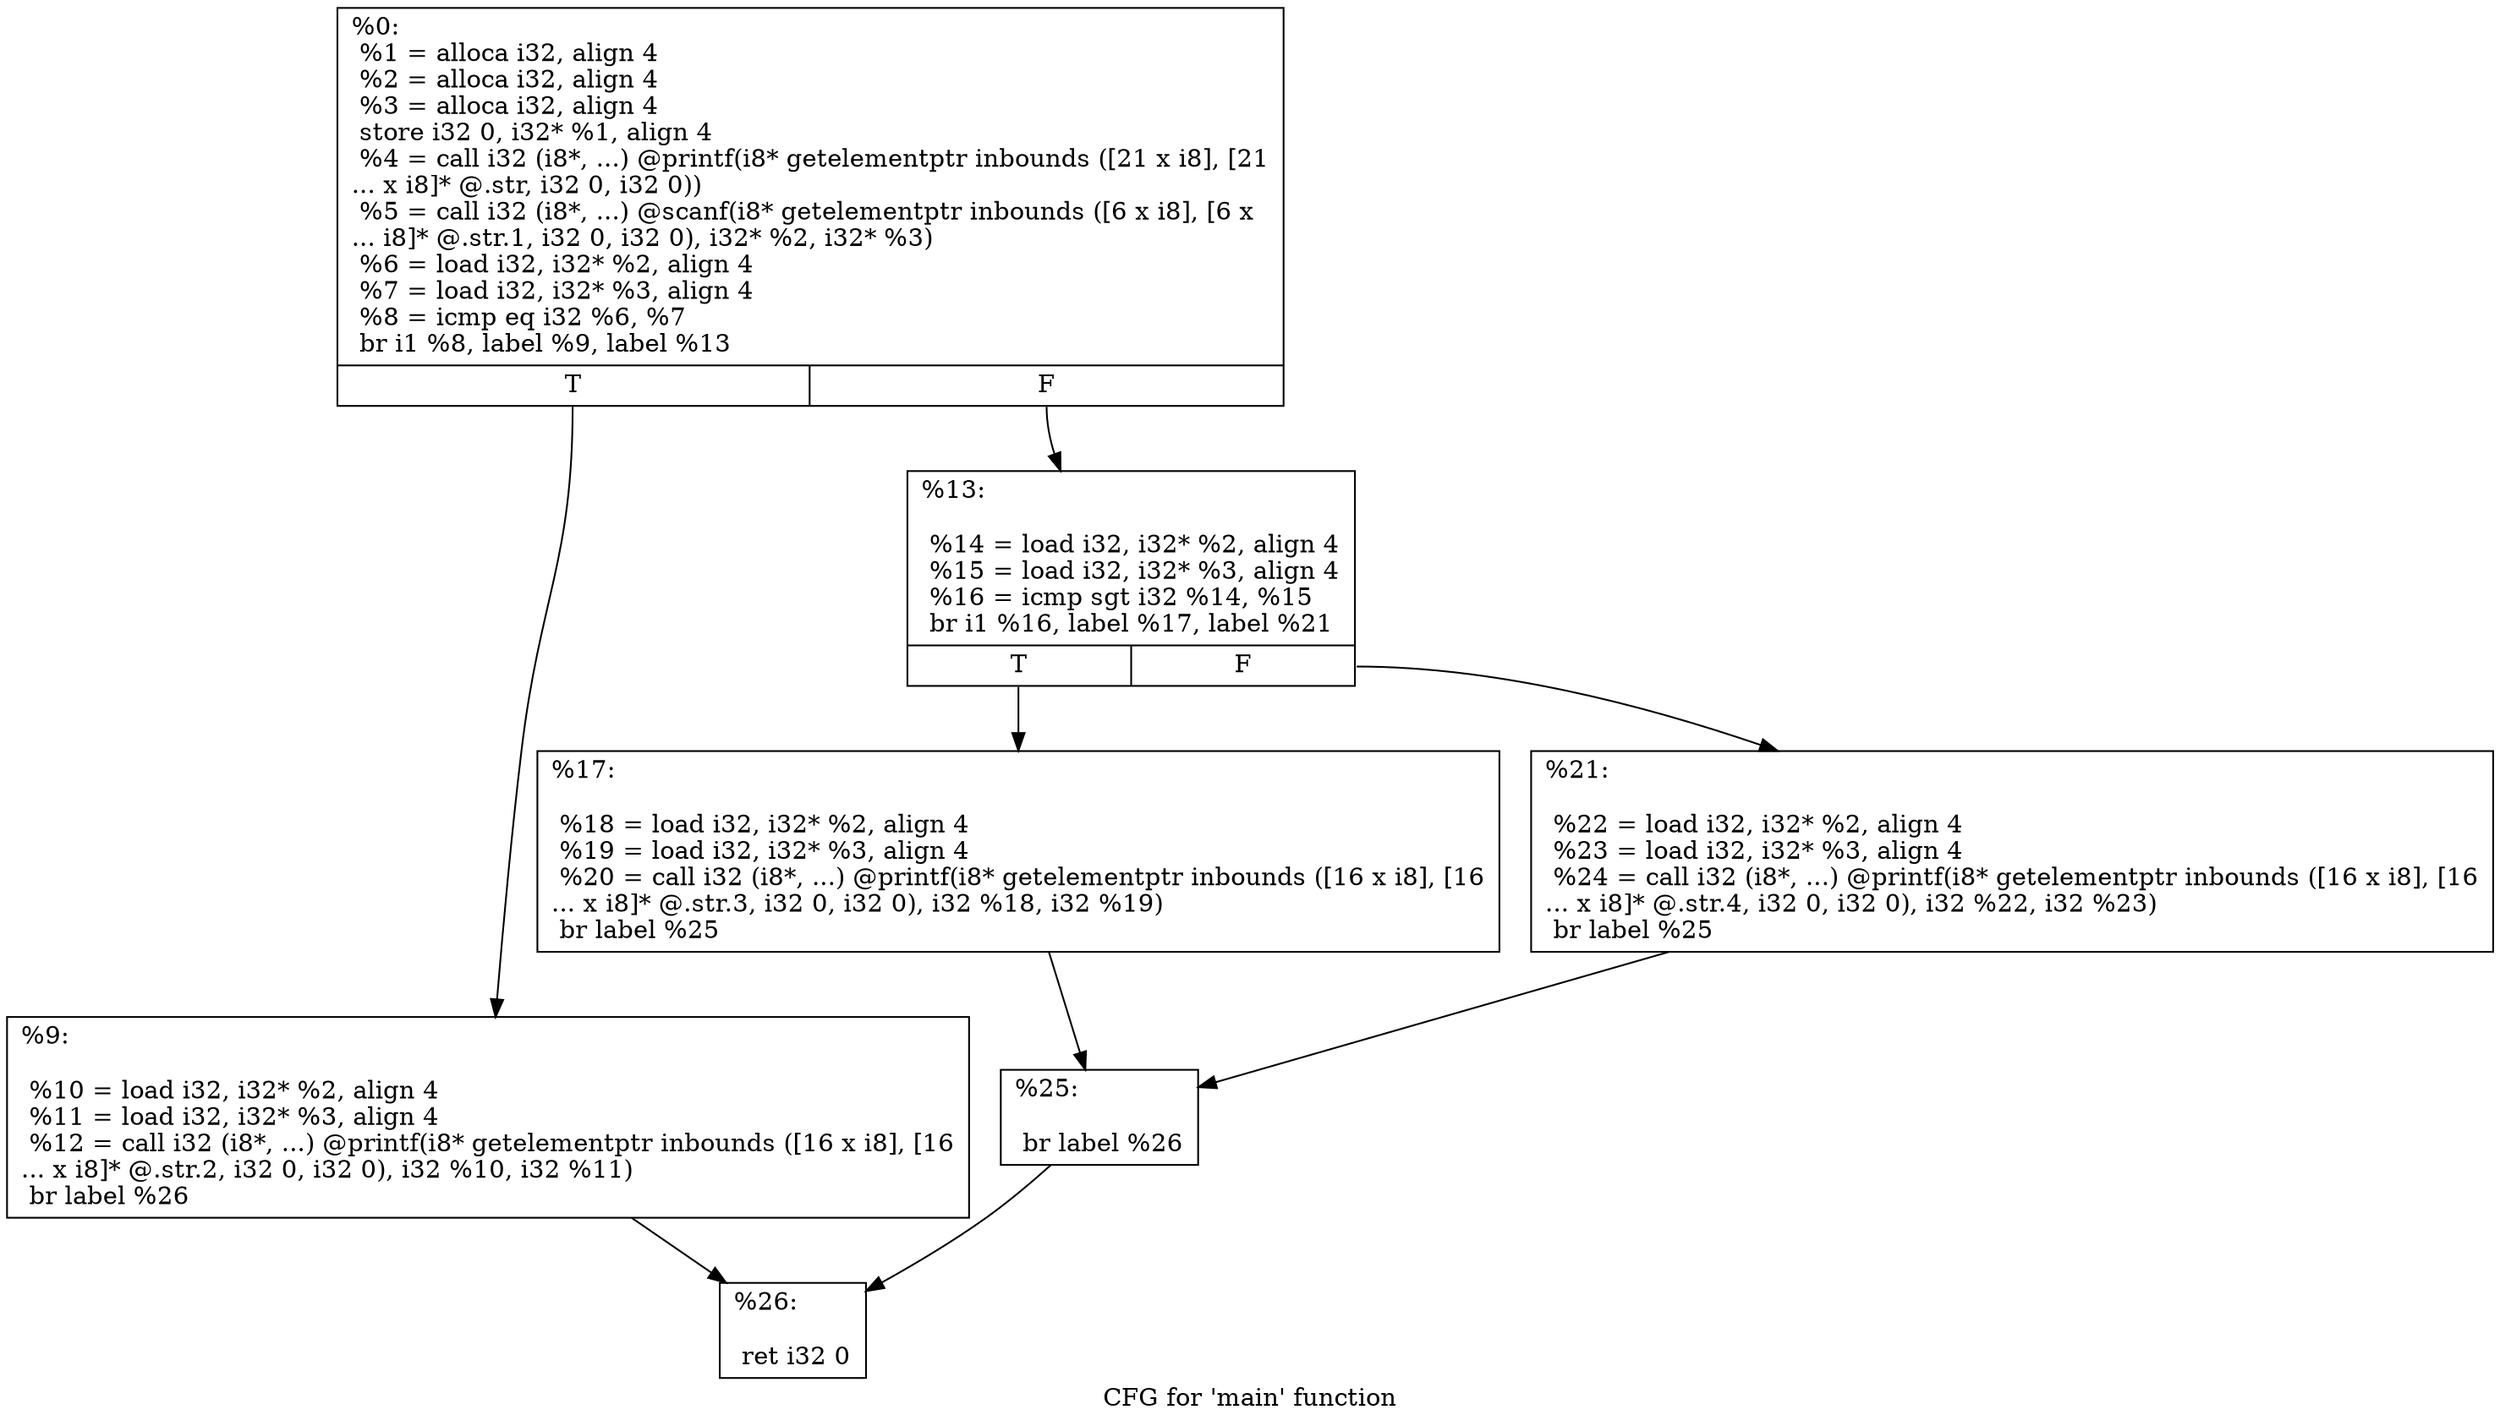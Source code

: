 digraph "CFG for 'main' function" {
	label="CFG for 'main' function";

	Node0x7f8cad419690 [shape=record,label="{%0:\l  %1 = alloca i32, align 4\l  %2 = alloca i32, align 4\l  %3 = alloca i32, align 4\l  store i32 0, i32* %1, align 4\l  %4 = call i32 (i8*, ...) @printf(i8* getelementptr inbounds ([21 x i8], [21\l... x i8]* @.str, i32 0, i32 0))\l  %5 = call i32 (i8*, ...) @scanf(i8* getelementptr inbounds ([6 x i8], [6 x\l... i8]* @.str.1, i32 0, i32 0), i32* %2, i32* %3)\l  %6 = load i32, i32* %2, align 4\l  %7 = load i32, i32* %3, align 4\l  %8 = icmp eq i32 %6, %7\l  br i1 %8, label %9, label %13\l|{<s0>T|<s1>F}}"];
	Node0x7f8cad419690:s0 -> Node0x7f8cad41a200;
	Node0x7f8cad419690:s1 -> Node0x7f8cad41a250;
	Node0x7f8cad41a200 [shape=record,label="{%9:\l\l  %10 = load i32, i32* %2, align 4\l  %11 = load i32, i32* %3, align 4\l  %12 = call i32 (i8*, ...) @printf(i8* getelementptr inbounds ([16 x i8], [16\l... x i8]* @.str.2, i32 0, i32 0), i32 %10, i32 %11)\l  br label %26\l}"];
	Node0x7f8cad41a200 -> Node0x7f8cad41a580;
	Node0x7f8cad41a250 [shape=record,label="{%13:\l\l  %14 = load i32, i32* %2, align 4\l  %15 = load i32, i32* %3, align 4\l  %16 = icmp sgt i32 %14, %15\l  br i1 %16, label %17, label %21\l|{<s0>T|<s1>F}}"];
	Node0x7f8cad41a250:s0 -> Node0x7f8cad41a8a0;
	Node0x7f8cad41a250:s1 -> Node0x7f8cad41a8f0;
	Node0x7f8cad41a8a0 [shape=record,label="{%17:\l\l  %18 = load i32, i32* %2, align 4\l  %19 = load i32, i32* %3, align 4\l  %20 = call i32 (i8*, ...) @printf(i8* getelementptr inbounds ([16 x i8], [16\l... x i8]* @.str.3, i32 0, i32 0), i32 %18, i32 %19)\l  br label %25\l}"];
	Node0x7f8cad41a8a0 -> Node0x7f8cad41aba0;
	Node0x7f8cad41a8f0 [shape=record,label="{%21:\l\l  %22 = load i32, i32* %2, align 4\l  %23 = load i32, i32* %3, align 4\l  %24 = call i32 (i8*, ...) @printf(i8* getelementptr inbounds ([16 x i8], [16\l... x i8]* @.str.4, i32 0, i32 0), i32 %22, i32 %23)\l  br label %25\l}"];
	Node0x7f8cad41a8f0 -> Node0x7f8cad41aba0;
	Node0x7f8cad41aba0 [shape=record,label="{%25:\l\l  br label %26\l}"];
	Node0x7f8cad41aba0 -> Node0x7f8cad41a580;
	Node0x7f8cad41a580 [shape=record,label="{%26:\l\l  ret i32 0\l}"];
}
